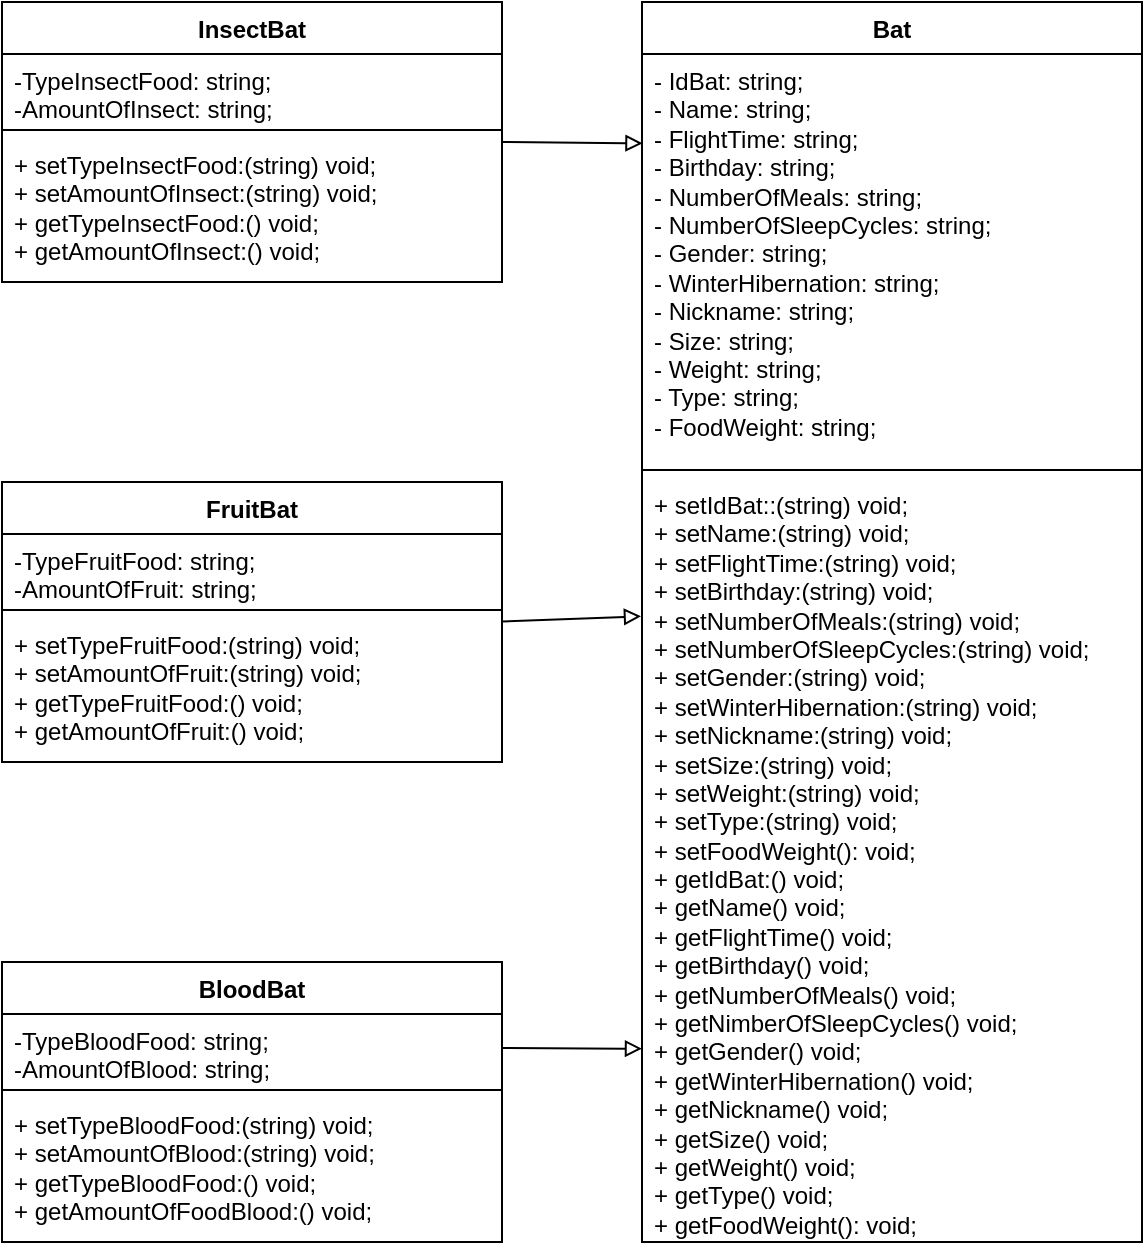 <mxfile version="22.1.3" type="device">
  <diagram name="Страница 1" id="86V94EqFgmShpXzJ3njb">
    <mxGraphModel dx="1960" dy="1213" grid="1" gridSize="10" guides="1" tooltips="1" connect="1" arrows="1" fold="1" page="1" pageScale="1" pageWidth="827" pageHeight="1169" math="0" shadow="0">
      <root>
        <mxCell id="0" />
        <mxCell id="1" parent="0" />
        <mxCell id="udrUvMwMZRMJsxwZoKq2-1" value="Bat" style="swimlane;fontStyle=1;align=center;verticalAlign=top;childLayout=stackLayout;horizontal=1;startSize=26;horizontalStack=0;resizeParent=1;resizeParentMax=0;resizeLast=0;collapsible=1;marginBottom=0;whiteSpace=wrap;html=1;" vertex="1" parent="1">
          <mxGeometry x="450" y="240" width="250" height="620" as="geometry" />
        </mxCell>
        <mxCell id="udrUvMwMZRMJsxwZoKq2-2" value="&lt;div style=&quot;border-color: var(--border-color);&quot;&gt;&lt;div style=&quot;border-color: var(--border-color);&quot;&gt;- IdBat: string;&lt;/div&gt;&lt;div style=&quot;border-color: var(--border-color);&quot;&gt;- Name: string;&lt;br style=&quot;border-color: var(--border-color);&quot;&gt;&lt;/div&gt;&lt;div style=&quot;border-color: var(--border-color);&quot;&gt;- FlightTime: string;&lt;br style=&quot;border-color: var(--border-color);&quot;&gt;&lt;/div&gt;&lt;div style=&quot;border-color: var(--border-color);&quot;&gt;- Birthday: string;&lt;br style=&quot;border-color: var(--border-color);&quot;&gt;&lt;/div&gt;&lt;div style=&quot;border-color: var(--border-color);&quot;&gt;- NumberOfMeals: string;&lt;/div&gt;&lt;div style=&quot;border-color: var(--border-color);&quot;&gt;- NumberOfSleepCycles: string;&lt;/div&gt;&lt;div style=&quot;border-color: var(--border-color);&quot;&gt;- Gender: string;&lt;/div&gt;&lt;div style=&quot;border-color: var(--border-color);&quot;&gt;- WinterHibernation: string;&lt;/div&gt;&lt;div style=&quot;border-color: var(--border-color);&quot;&gt;- Nickname: string;&lt;/div&gt;&lt;div style=&quot;border-color: var(--border-color);&quot;&gt;- Size: string;&lt;/div&gt;&lt;div style=&quot;border-color: var(--border-color);&quot;&gt;- Weight: string;&lt;/div&gt;&lt;div style=&quot;border-color: var(--border-color);&quot;&gt;- Type: string;&lt;/div&gt;&lt;div style=&quot;border-color: var(--border-color);&quot;&gt;- FoodWeight: string;&lt;/div&gt;&lt;/div&gt;" style="text;strokeColor=none;fillColor=none;align=left;verticalAlign=top;spacingLeft=4;spacingRight=4;overflow=hidden;rotatable=0;points=[[0,0.5],[1,0.5]];portConstraint=eastwest;whiteSpace=wrap;html=1;" vertex="1" parent="udrUvMwMZRMJsxwZoKq2-1">
          <mxGeometry y="26" width="250" height="204" as="geometry" />
        </mxCell>
        <mxCell id="udrUvMwMZRMJsxwZoKq2-3" value="" style="line;strokeWidth=1;fillColor=none;align=left;verticalAlign=middle;spacingTop=-1;spacingLeft=3;spacingRight=3;rotatable=0;labelPosition=right;points=[];portConstraint=eastwest;strokeColor=inherit;" vertex="1" parent="udrUvMwMZRMJsxwZoKq2-1">
          <mxGeometry y="230" width="250" height="8" as="geometry" />
        </mxCell>
        <mxCell id="udrUvMwMZRMJsxwZoKq2-4" value="&lt;div style=&quot;border-color: var(--border-color);&quot;&gt;&lt;div style=&quot;border-color: var(--border-color);&quot;&gt;+ setIdBat::(string) void;&lt;br style=&quot;border-color: var(--border-color);&quot;&gt;&lt;/div&gt;&lt;div style=&quot;border-color: var(--border-color);&quot;&gt;+ setName:(string) void;&lt;/div&gt;&lt;div style=&quot;border-color: var(--border-color);&quot;&gt;+ setFlightTime:(string) void;&lt;/div&gt;&lt;div style=&quot;border-color: var(--border-color);&quot;&gt;+ setBirthday:(string) void;&lt;/div&gt;&lt;div style=&quot;border-color: var(--border-color);&quot;&gt;+ setNumberOfMeals:(string) void;&lt;/div&gt;&lt;div style=&quot;border-color: var(--border-color);&quot;&gt;+ setNumberOfSleepCycles:(string) void;&lt;/div&gt;&lt;div style=&quot;border-color: var(--border-color);&quot;&gt;+ setGender:(string) void;&lt;/div&gt;&lt;div style=&quot;border-color: var(--border-color);&quot;&gt;+ setWinterHibernation:(string) void;&lt;/div&gt;&lt;div style=&quot;border-color: var(--border-color);&quot;&gt;+ setNickname:(string) void;&lt;/div&gt;&lt;div style=&quot;border-color: var(--border-color);&quot;&gt;+ setSize:(string) void;&lt;/div&gt;&lt;div style=&quot;border-color: var(--border-color);&quot;&gt;+ setWeight:(string) void;&lt;/div&gt;&lt;div style=&quot;border-color: var(--border-color);&quot;&gt;+ setType:(string) void;&lt;/div&gt;&lt;div style=&quot;border-color: var(--border-color);&quot;&gt;+ setFoodWeight(): void;&lt;br style=&quot;border-color: var(--border-color);&quot;&gt;&lt;/div&gt;&lt;div style=&quot;border-color: var(--border-color);&quot;&gt;+ getIdBat:() void;&lt;/div&gt;&lt;div style=&quot;border-color: var(--border-color);&quot;&gt;+ getName() void;&lt;/div&gt;&lt;div style=&quot;border-color: var(--border-color);&quot;&gt;+ getFlightTime() void;&lt;/div&gt;&lt;div style=&quot;border-color: var(--border-color);&quot;&gt;+ getBirthday() void;&lt;/div&gt;&lt;div style=&quot;border-color: var(--border-color);&quot;&gt;+ getNumberOfMeals() void;&lt;/div&gt;&lt;div style=&quot;border-color: var(--border-color);&quot;&gt;+ getNimberOfSleepCycles() void;&lt;/div&gt;&lt;div style=&quot;border-color: var(--border-color);&quot;&gt;+ getGender() void;&lt;/div&gt;&lt;div style=&quot;border-color: var(--border-color);&quot;&gt;+ getWinterHibernation() void;&lt;/div&gt;&lt;div style=&quot;border-color: var(--border-color);&quot;&gt;+ getNickname() void;&lt;/div&gt;&lt;div style=&quot;border-color: var(--border-color);&quot;&gt;+ getSize() void;&lt;/div&gt;&lt;div style=&quot;border-color: var(--border-color);&quot;&gt;+ getWeight() void;&lt;/div&gt;&lt;div style=&quot;border-color: var(--border-color);&quot;&gt;+ getType() void;&lt;/div&gt;&lt;div style=&quot;border-color: var(--border-color);&quot;&gt;+ getFoodWeight(): void;&lt;/div&gt;&lt;/div&gt;" style="text;strokeColor=none;fillColor=none;align=left;verticalAlign=top;spacingLeft=4;spacingRight=4;overflow=hidden;rotatable=0;points=[[0,0.5],[1,0.5]];portConstraint=eastwest;whiteSpace=wrap;html=1;" vertex="1" parent="udrUvMwMZRMJsxwZoKq2-1">
          <mxGeometry y="238" width="250" height="382" as="geometry" />
        </mxCell>
        <mxCell id="udrUvMwMZRMJsxwZoKq2-17" value="InsectBat" style="swimlane;fontStyle=1;align=center;verticalAlign=top;childLayout=stackLayout;horizontal=1;startSize=26;horizontalStack=0;resizeParent=1;resizeParentMax=0;resizeLast=0;collapsible=1;marginBottom=0;whiteSpace=wrap;html=1;" vertex="1" parent="1">
          <mxGeometry x="130" y="240" width="250" height="140" as="geometry" />
        </mxCell>
        <mxCell id="udrUvMwMZRMJsxwZoKq2-18" value="&lt;div style=&quot;border-color: var(--border-color);&quot;&gt;-TypeInsectFood: string;&lt;br style=&quot;border-color: var(--border-color);&quot;&gt;&lt;div style=&quot;border-color: var(--border-color);&quot;&gt;-AmountOfInsect: string;&lt;/div&gt;&lt;/div&gt;Insect" style="text;strokeColor=none;fillColor=none;align=left;verticalAlign=top;spacingLeft=4;spacingRight=4;overflow=hidden;rotatable=0;points=[[0,0.5],[1,0.5]];portConstraint=eastwest;whiteSpace=wrap;html=1;" vertex="1" parent="udrUvMwMZRMJsxwZoKq2-17">
          <mxGeometry y="26" width="250" height="34" as="geometry" />
        </mxCell>
        <mxCell id="udrUvMwMZRMJsxwZoKq2-19" value="" style="line;strokeWidth=1;fillColor=none;align=left;verticalAlign=middle;spacingTop=-1;spacingLeft=3;spacingRight=3;rotatable=0;labelPosition=right;points=[];portConstraint=eastwest;strokeColor=inherit;" vertex="1" parent="udrUvMwMZRMJsxwZoKq2-17">
          <mxGeometry y="60" width="250" height="8" as="geometry" />
        </mxCell>
        <mxCell id="udrUvMwMZRMJsxwZoKq2-20" value="&lt;div style=&quot;border-color: var(--border-color);&quot;&gt;&lt;div style=&quot;border-color: var(--border-color);&quot;&gt;+ setTypeInsect&lt;span style=&quot;background-color: initial;&quot;&gt;Food:(string) void;&lt;/span&gt;&lt;/div&gt;&lt;div style=&quot;border-color: var(--border-color);&quot;&gt;+ setAmountOfInsect:(string) void;&lt;/div&gt;&lt;div style=&quot;border-color: var(--border-color);&quot;&gt;+ getTypeInsect&lt;span style=&quot;background-color: initial;&quot;&gt;Food:() void;&lt;/span&gt;&lt;/div&gt;&lt;div style=&quot;border-color: var(--border-color);&quot;&gt;+ getAmountOfInsect:() void;&lt;/div&gt;&lt;/div&gt;" style="text;strokeColor=none;fillColor=none;align=left;verticalAlign=top;spacingLeft=4;spacingRight=4;overflow=hidden;rotatable=0;points=[[0,0.5],[1,0.5]];portConstraint=eastwest;whiteSpace=wrap;html=1;" vertex="1" parent="udrUvMwMZRMJsxwZoKq2-17">
          <mxGeometry y="68" width="250" height="72" as="geometry" />
        </mxCell>
        <mxCell id="udrUvMwMZRMJsxwZoKq2-30" value="FruitBat" style="swimlane;fontStyle=1;align=center;verticalAlign=top;childLayout=stackLayout;horizontal=1;startSize=26;horizontalStack=0;resizeParent=1;resizeParentMax=0;resizeLast=0;collapsible=1;marginBottom=0;whiteSpace=wrap;html=1;" vertex="1" parent="1">
          <mxGeometry x="130" y="480" width="250" height="140" as="geometry" />
        </mxCell>
        <mxCell id="udrUvMwMZRMJsxwZoKq2-31" value="&lt;div style=&quot;border-color: var(--border-color);&quot;&gt;-TypeFruitFood: string;&lt;br style=&quot;border-color: var(--border-color);&quot;&gt;&lt;div style=&quot;border-color: var(--border-color);&quot;&gt;-AmountOfFruit&lt;span style=&quot;background-color: initial;&quot;&gt;: string;&lt;/span&gt;&lt;/div&gt;&lt;/div&gt;Fruit" style="text;strokeColor=none;fillColor=none;align=left;verticalAlign=top;spacingLeft=4;spacingRight=4;overflow=hidden;rotatable=0;points=[[0,0.5],[1,0.5]];portConstraint=eastwest;whiteSpace=wrap;html=1;" vertex="1" parent="udrUvMwMZRMJsxwZoKq2-30">
          <mxGeometry y="26" width="250" height="34" as="geometry" />
        </mxCell>
        <mxCell id="udrUvMwMZRMJsxwZoKq2-32" value="" style="line;strokeWidth=1;fillColor=none;align=left;verticalAlign=middle;spacingTop=-1;spacingLeft=3;spacingRight=3;rotatable=0;labelPosition=right;points=[];portConstraint=eastwest;strokeColor=inherit;" vertex="1" parent="udrUvMwMZRMJsxwZoKq2-30">
          <mxGeometry y="60" width="250" height="8" as="geometry" />
        </mxCell>
        <mxCell id="udrUvMwMZRMJsxwZoKq2-33" value="&lt;div style=&quot;border-color: var(--border-color);&quot;&gt;&lt;div style=&quot;border-color: var(--border-color);&quot;&gt;+ setTypeFruit&lt;span style=&quot;background-color: initial;&quot;&gt;Food:(string) void;&lt;/span&gt;&lt;/div&gt;&lt;div style=&quot;border-color: var(--border-color);&quot;&gt;+ setAmountOfFruit:(string) void;&lt;/div&gt;&lt;div style=&quot;border-color: var(--border-color);&quot;&gt;+ getTypeFruit&lt;span style=&quot;background-color: initial;&quot;&gt;Food:() void;&lt;/span&gt;&lt;/div&gt;&lt;div style=&quot;border-color: var(--border-color);&quot;&gt;+ getAmountOfFruit:() void;&lt;/div&gt;&lt;/div&gt;" style="text;strokeColor=none;fillColor=none;align=left;verticalAlign=top;spacingLeft=4;spacingRight=4;overflow=hidden;rotatable=0;points=[[0,0.5],[1,0.5]];portConstraint=eastwest;whiteSpace=wrap;html=1;" vertex="1" parent="udrUvMwMZRMJsxwZoKq2-30">
          <mxGeometry y="68" width="250" height="72" as="geometry" />
        </mxCell>
        <mxCell id="udrUvMwMZRMJsxwZoKq2-34" value="BloodBat" style="swimlane;fontStyle=1;align=center;verticalAlign=top;childLayout=stackLayout;horizontal=1;startSize=26;horizontalStack=0;resizeParent=1;resizeParentMax=0;resizeLast=0;collapsible=1;marginBottom=0;whiteSpace=wrap;html=1;" vertex="1" parent="1">
          <mxGeometry x="130" y="720" width="250" height="140" as="geometry" />
        </mxCell>
        <mxCell id="udrUvMwMZRMJsxwZoKq2-35" value="&lt;div style=&quot;border-color: var(--border-color);&quot;&gt;-TypeBloodFood: string;&lt;br style=&quot;border-color: var(--border-color);&quot;&gt;&lt;div style=&quot;border-color: var(--border-color);&quot;&gt;-AmountOfBlood: string;&lt;/div&gt;&lt;/div&gt;BloodBloodBloodBlood" style="text;strokeColor=none;fillColor=none;align=left;verticalAlign=top;spacingLeft=4;spacingRight=4;overflow=hidden;rotatable=0;points=[[0,0.5],[1,0.5]];portConstraint=eastwest;whiteSpace=wrap;html=1;" vertex="1" parent="udrUvMwMZRMJsxwZoKq2-34">
          <mxGeometry y="26" width="250" height="34" as="geometry" />
        </mxCell>
        <mxCell id="udrUvMwMZRMJsxwZoKq2-36" value="" style="line;strokeWidth=1;fillColor=none;align=left;verticalAlign=middle;spacingTop=-1;spacingLeft=3;spacingRight=3;rotatable=0;labelPosition=right;points=[];portConstraint=eastwest;strokeColor=inherit;" vertex="1" parent="udrUvMwMZRMJsxwZoKq2-34">
          <mxGeometry y="60" width="250" height="8" as="geometry" />
        </mxCell>
        <mxCell id="udrUvMwMZRMJsxwZoKq2-37" value="&lt;div style=&quot;border-color: var(--border-color);&quot;&gt;&lt;div style=&quot;border-color: var(--border-color);&quot;&gt;+ setTypeBloodFood:(string) void;&lt;br style=&quot;border-color: var(--border-color);&quot;&gt;&lt;/div&gt;&lt;div style=&quot;border-color: var(--border-color);&quot;&gt;+ setAmountOfBlood:(string) void;&lt;/div&gt;&lt;div style=&quot;border-color: var(--border-color);&quot;&gt;+ getTypeBloodFood:() void;&lt;/div&gt;&lt;div style=&quot;border-color: var(--border-color);&quot;&gt;+ getAmountOfFoodBlood:() void;&lt;/div&gt;&lt;/div&gt;" style="text;strokeColor=none;fillColor=none;align=left;verticalAlign=top;spacingLeft=4;spacingRight=4;overflow=hidden;rotatable=0;points=[[0,0.5],[1,0.5]];portConstraint=eastwest;whiteSpace=wrap;html=1;" vertex="1" parent="udrUvMwMZRMJsxwZoKq2-34">
          <mxGeometry y="68" width="250" height="72" as="geometry" />
        </mxCell>
        <mxCell id="udrUvMwMZRMJsxwZoKq2-38" value="" style="endArrow=block;html=1;rounded=0;exitX=1;exitY=0.028;exitDx=0;exitDy=0;entryX=0.001;entryY=0.219;entryDx=0;entryDy=0;exitPerimeter=0;entryPerimeter=0;endFill=0;" edge="1" parent="1" source="udrUvMwMZRMJsxwZoKq2-20" target="udrUvMwMZRMJsxwZoKq2-2">
          <mxGeometry width="50" height="50" relative="1" as="geometry">
            <mxPoint x="400" y="340" as="sourcePoint" />
            <mxPoint x="450" y="290" as="targetPoint" />
          </mxGeometry>
        </mxCell>
        <mxCell id="udrUvMwMZRMJsxwZoKq2-39" value="" style="endArrow=block;html=1;rounded=0;exitX=1;exitY=0.024;exitDx=0;exitDy=0;entryX=-0.002;entryY=0.181;entryDx=0;entryDy=0;exitPerimeter=0;entryPerimeter=0;endFill=0;" edge="1" parent="1" source="udrUvMwMZRMJsxwZoKq2-33" target="udrUvMwMZRMJsxwZoKq2-4">
          <mxGeometry width="50" height="50" relative="1" as="geometry">
            <mxPoint x="380" y="560" as="sourcePoint" />
            <mxPoint x="450" y="561" as="targetPoint" />
          </mxGeometry>
        </mxCell>
        <mxCell id="udrUvMwMZRMJsxwZoKq2-43" value="" style="endArrow=block;html=1;rounded=0;exitX=1;exitY=0.5;exitDx=0;exitDy=0;entryX=0;entryY=0.747;entryDx=0;entryDy=0;entryPerimeter=0;endFill=0;" edge="1" parent="1" source="udrUvMwMZRMJsxwZoKq2-35" target="udrUvMwMZRMJsxwZoKq2-4">
          <mxGeometry width="50" height="50" relative="1" as="geometry">
            <mxPoint x="380" y="773" as="sourcePoint" />
            <mxPoint x="450" y="770" as="targetPoint" />
          </mxGeometry>
        </mxCell>
      </root>
    </mxGraphModel>
  </diagram>
</mxfile>
